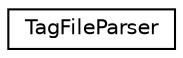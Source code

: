 digraph "类继承关系图"
{
 // INTERACTIVE_SVG=YES
 // LATEX_PDF_SIZE
  edge [fontname="Helvetica",fontsize="10",labelfontname="Helvetica",labelfontsize="10"];
  node [fontname="Helvetica",fontsize="10",shape=record];
  rankdir="LR";
  Node0 [label="TagFileParser",height=0.2,width=0.4,color="black", fillcolor="white", style="filled",URL="$d3/d3a/class_tag_file_parser.html",tooltip="Tag file parser."];
}

